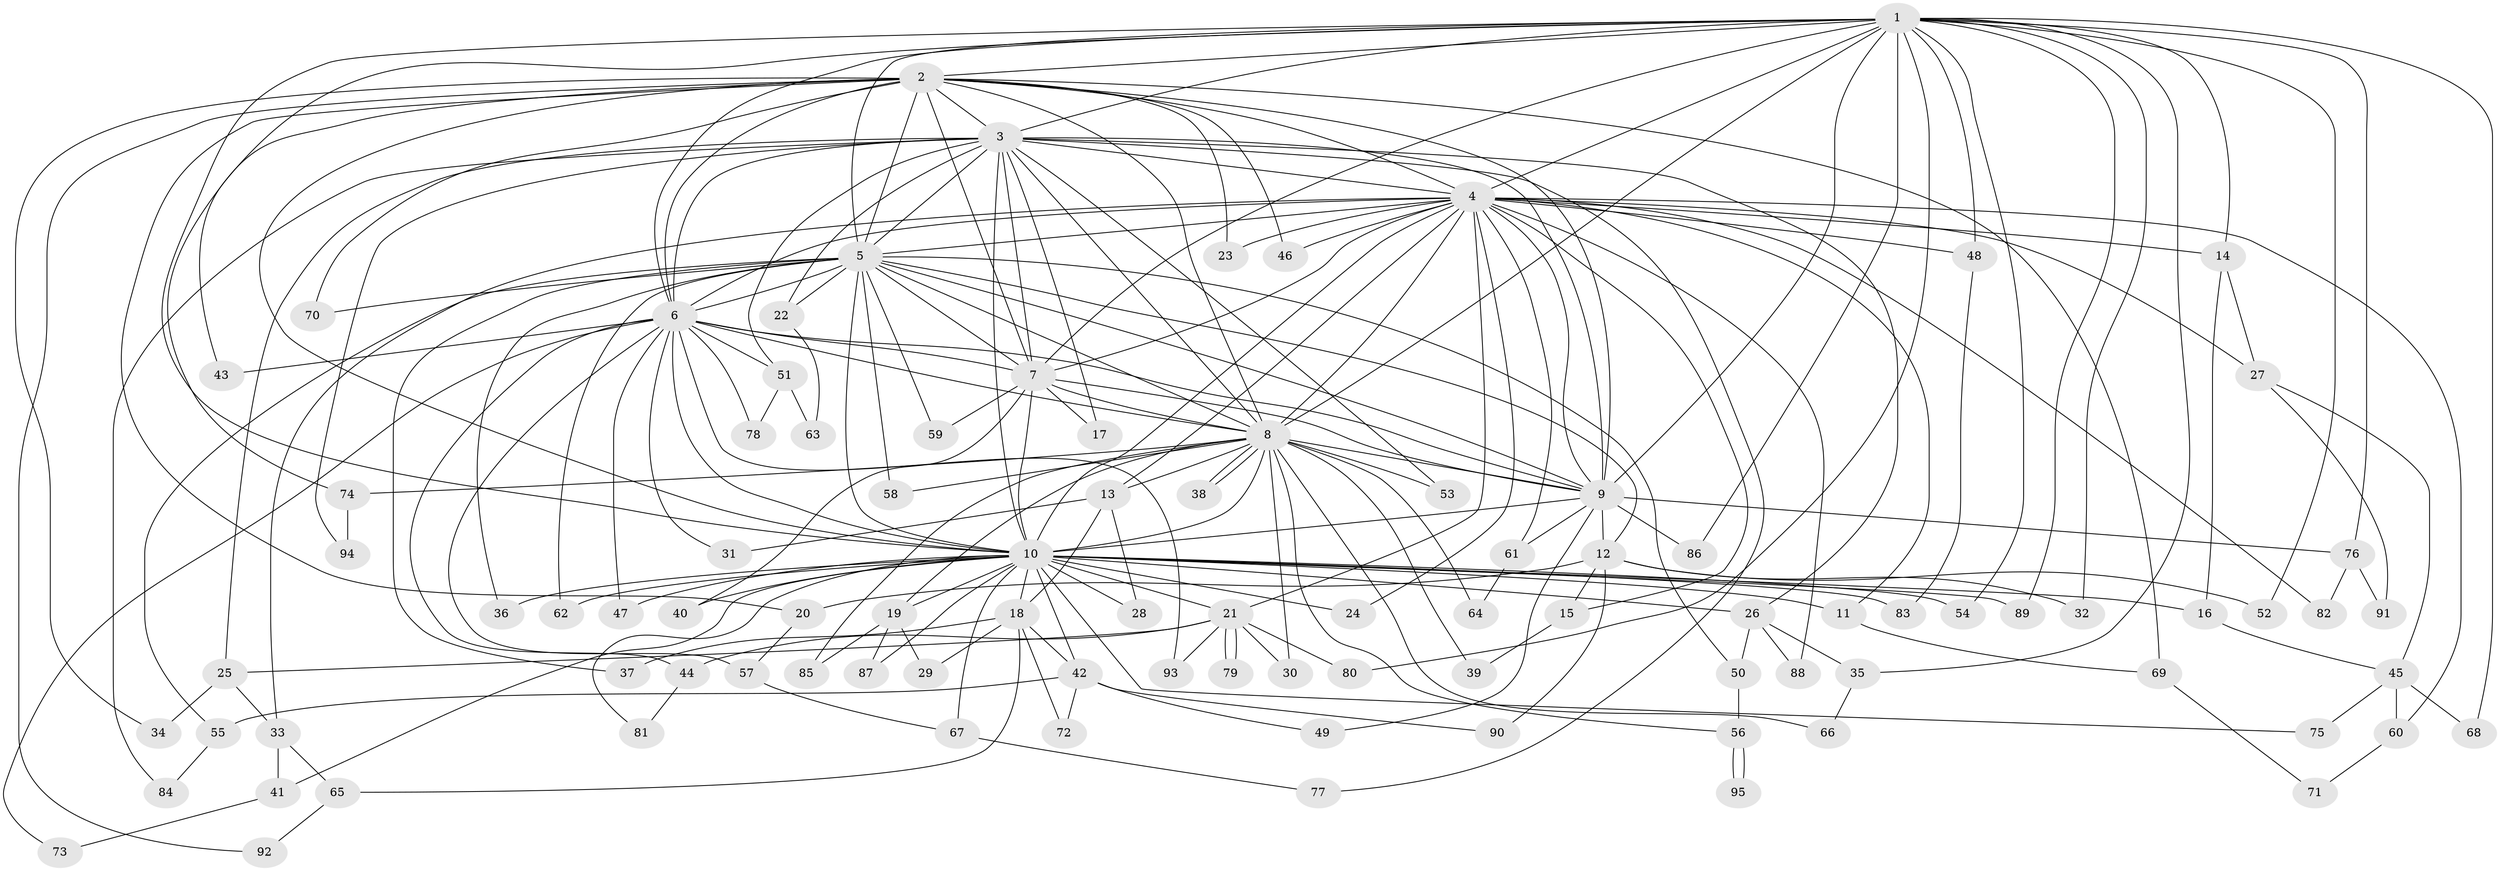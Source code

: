 // coarse degree distribution, {11: 0.02631578947368421, 19: 0.05263157894736842, 10: 0.02631578947368421, 7: 0.05263157894736842, 13: 0.05263157894736842, 17: 0.02631578947368421, 15: 0.02631578947368421, 5: 0.13157894736842105, 9: 0.02631578947368421, 3: 0.21052631578947367, 6: 0.02631578947368421, 2: 0.2631578947368421, 1: 0.07894736842105263}
// Generated by graph-tools (version 1.1) at 2025/49/03/04/25 22:49:24]
// undirected, 95 vertices, 215 edges
graph export_dot {
  node [color=gray90,style=filled];
  1;
  2;
  3;
  4;
  5;
  6;
  7;
  8;
  9;
  10;
  11;
  12;
  13;
  14;
  15;
  16;
  17;
  18;
  19;
  20;
  21;
  22;
  23;
  24;
  25;
  26;
  27;
  28;
  29;
  30;
  31;
  32;
  33;
  34;
  35;
  36;
  37;
  38;
  39;
  40;
  41;
  42;
  43;
  44;
  45;
  46;
  47;
  48;
  49;
  50;
  51;
  52;
  53;
  54;
  55;
  56;
  57;
  58;
  59;
  60;
  61;
  62;
  63;
  64;
  65;
  66;
  67;
  68;
  69;
  70;
  71;
  72;
  73;
  74;
  75;
  76;
  77;
  78;
  79;
  80;
  81;
  82;
  83;
  84;
  85;
  86;
  87;
  88;
  89;
  90;
  91;
  92;
  93;
  94;
  95;
  1 -- 2;
  1 -- 3;
  1 -- 4;
  1 -- 5;
  1 -- 6;
  1 -- 7;
  1 -- 8;
  1 -- 9;
  1 -- 10;
  1 -- 14;
  1 -- 32;
  1 -- 35;
  1 -- 43;
  1 -- 48;
  1 -- 52;
  1 -- 54;
  1 -- 68;
  1 -- 76;
  1 -- 80;
  1 -- 86;
  1 -- 89;
  2 -- 3;
  2 -- 4;
  2 -- 5;
  2 -- 6;
  2 -- 7;
  2 -- 8;
  2 -- 9;
  2 -- 10;
  2 -- 20;
  2 -- 23;
  2 -- 34;
  2 -- 46;
  2 -- 69;
  2 -- 70;
  2 -- 74;
  2 -- 92;
  3 -- 4;
  3 -- 5;
  3 -- 6;
  3 -- 7;
  3 -- 8;
  3 -- 9;
  3 -- 10;
  3 -- 17;
  3 -- 22;
  3 -- 25;
  3 -- 26;
  3 -- 51;
  3 -- 53;
  3 -- 77;
  3 -- 84;
  3 -- 94;
  4 -- 5;
  4 -- 6;
  4 -- 7;
  4 -- 8;
  4 -- 9;
  4 -- 10;
  4 -- 11;
  4 -- 13;
  4 -- 14;
  4 -- 15;
  4 -- 21;
  4 -- 23;
  4 -- 24;
  4 -- 27;
  4 -- 33;
  4 -- 46;
  4 -- 48;
  4 -- 60;
  4 -- 61;
  4 -- 82;
  4 -- 88;
  5 -- 6;
  5 -- 7;
  5 -- 8;
  5 -- 9;
  5 -- 10;
  5 -- 12;
  5 -- 22;
  5 -- 36;
  5 -- 37;
  5 -- 50;
  5 -- 55;
  5 -- 58;
  5 -- 59;
  5 -- 62;
  5 -- 70;
  6 -- 7;
  6 -- 8;
  6 -- 9;
  6 -- 10;
  6 -- 31;
  6 -- 43;
  6 -- 44;
  6 -- 47;
  6 -- 51;
  6 -- 57;
  6 -- 73;
  6 -- 78;
  6 -- 93;
  7 -- 8;
  7 -- 9;
  7 -- 10;
  7 -- 17;
  7 -- 40;
  7 -- 59;
  8 -- 9;
  8 -- 10;
  8 -- 13;
  8 -- 19;
  8 -- 30;
  8 -- 38;
  8 -- 38;
  8 -- 39;
  8 -- 53;
  8 -- 56;
  8 -- 58;
  8 -- 64;
  8 -- 66;
  8 -- 74;
  8 -- 85;
  9 -- 10;
  9 -- 12;
  9 -- 49;
  9 -- 61;
  9 -- 76;
  9 -- 86;
  10 -- 11;
  10 -- 16;
  10 -- 18;
  10 -- 19;
  10 -- 21;
  10 -- 24;
  10 -- 26;
  10 -- 28;
  10 -- 36;
  10 -- 40;
  10 -- 41;
  10 -- 42;
  10 -- 47;
  10 -- 54;
  10 -- 62;
  10 -- 67;
  10 -- 75;
  10 -- 81;
  10 -- 83;
  10 -- 87;
  10 -- 89;
  11 -- 69;
  12 -- 15;
  12 -- 20;
  12 -- 32;
  12 -- 52;
  12 -- 90;
  13 -- 18;
  13 -- 28;
  13 -- 31;
  14 -- 16;
  14 -- 27;
  15 -- 39;
  16 -- 45;
  18 -- 29;
  18 -- 37;
  18 -- 42;
  18 -- 65;
  18 -- 72;
  19 -- 29;
  19 -- 85;
  19 -- 87;
  20 -- 57;
  21 -- 25;
  21 -- 30;
  21 -- 44;
  21 -- 79;
  21 -- 79;
  21 -- 80;
  21 -- 93;
  22 -- 63;
  25 -- 33;
  25 -- 34;
  26 -- 35;
  26 -- 50;
  26 -- 88;
  27 -- 45;
  27 -- 91;
  33 -- 41;
  33 -- 65;
  35 -- 66;
  41 -- 73;
  42 -- 49;
  42 -- 55;
  42 -- 72;
  42 -- 90;
  44 -- 81;
  45 -- 60;
  45 -- 68;
  45 -- 75;
  48 -- 83;
  50 -- 56;
  51 -- 63;
  51 -- 78;
  55 -- 84;
  56 -- 95;
  56 -- 95;
  57 -- 67;
  60 -- 71;
  61 -- 64;
  65 -- 92;
  67 -- 77;
  69 -- 71;
  74 -- 94;
  76 -- 82;
  76 -- 91;
}
